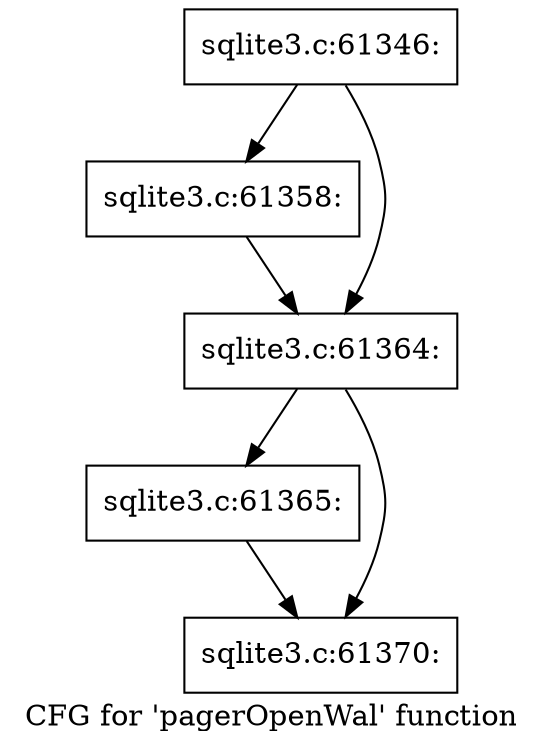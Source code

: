 digraph "CFG for 'pagerOpenWal' function" {
	label="CFG for 'pagerOpenWal' function";

	Node0x55c0f7753740 [shape=record,label="{sqlite3.c:61346:}"];
	Node0x55c0f7753740 -> Node0x55c0f7753cf0;
	Node0x55c0f7753740 -> Node0x55c0f7753630;
	Node0x55c0f7753cf0 [shape=record,label="{sqlite3.c:61358:}"];
	Node0x55c0f7753cf0 -> Node0x55c0f7753630;
	Node0x55c0f7753630 [shape=record,label="{sqlite3.c:61364:}"];
	Node0x55c0f7753630 -> Node0x55c0f58e6ab0;
	Node0x55c0f7753630 -> Node0x55c0f7756ba0;
	Node0x55c0f58e6ab0 [shape=record,label="{sqlite3.c:61365:}"];
	Node0x55c0f58e6ab0 -> Node0x55c0f7756ba0;
	Node0x55c0f7756ba0 [shape=record,label="{sqlite3.c:61370:}"];
}
